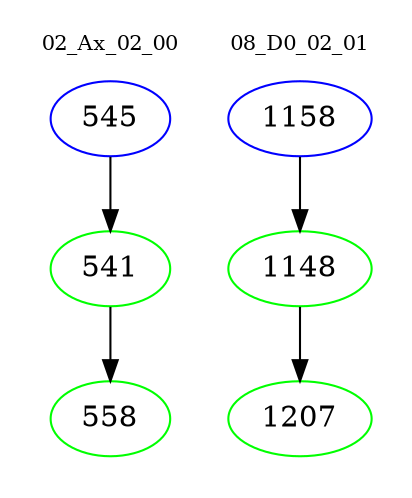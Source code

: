 digraph{
subgraph cluster_0 {
color = white
label = "02_Ax_02_00";
fontsize=10;
T0_545 [label="545", color="blue"]
T0_545 -> T0_541 [color="black"]
T0_541 [label="541", color="green"]
T0_541 -> T0_558 [color="black"]
T0_558 [label="558", color="green"]
}
subgraph cluster_1 {
color = white
label = "08_D0_02_01";
fontsize=10;
T1_1158 [label="1158", color="blue"]
T1_1158 -> T1_1148 [color="black"]
T1_1148 [label="1148", color="green"]
T1_1148 -> T1_1207 [color="black"]
T1_1207 [label="1207", color="green"]
}
}
